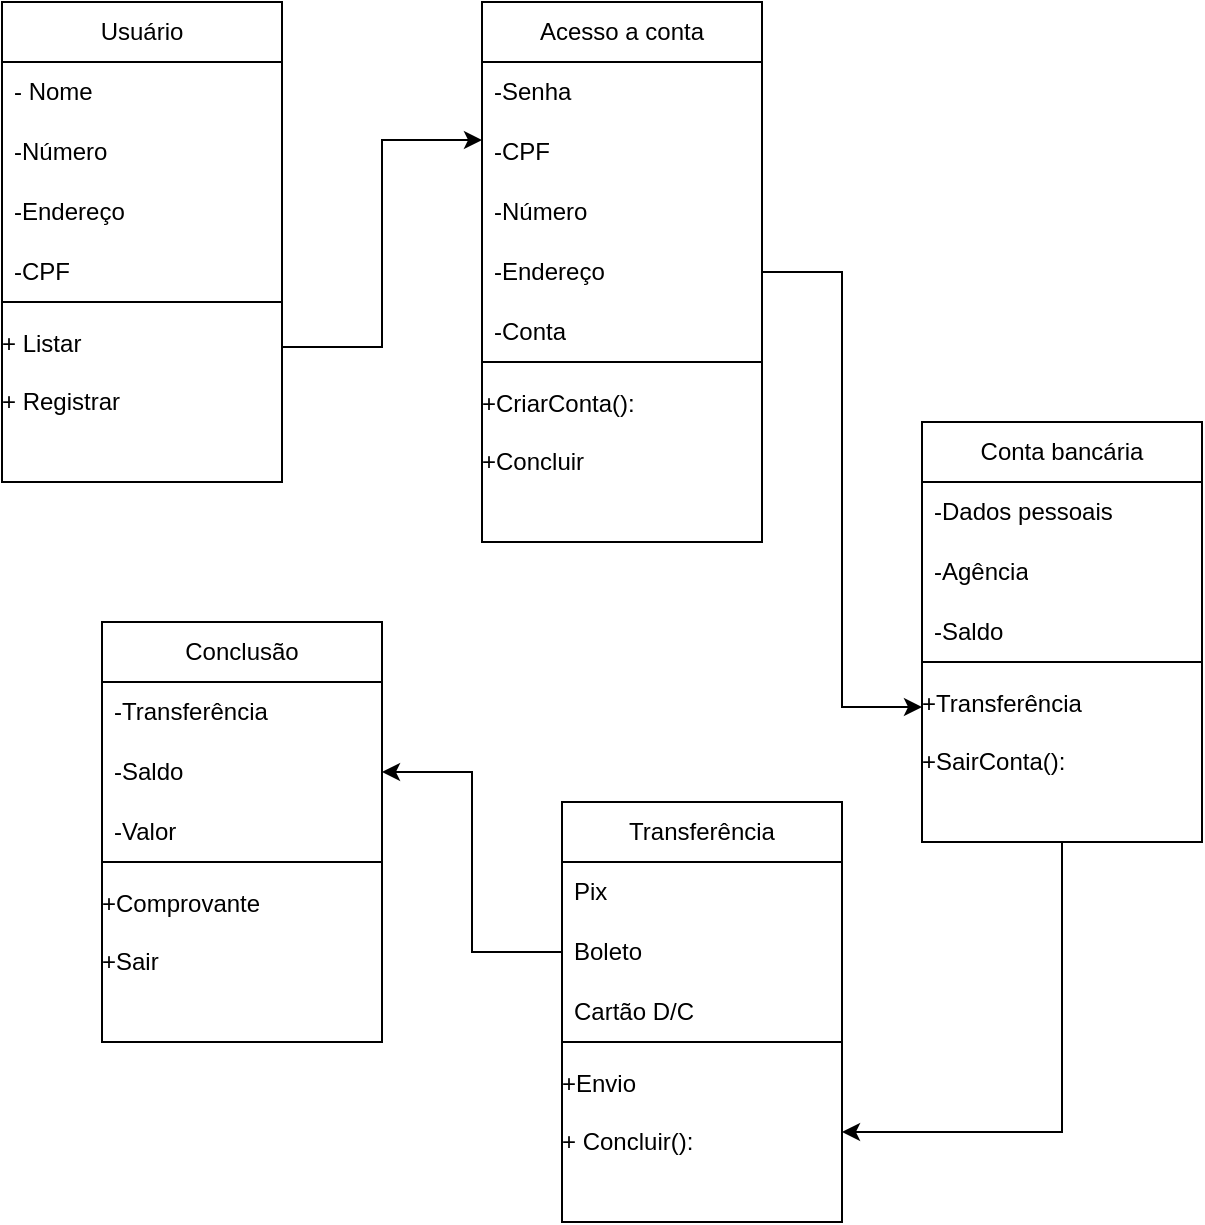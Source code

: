 <mxfile version="27.1.1">
  <diagram name="Página-1" id="V5g8u9qtXLVXEl-YoABd">
    <mxGraphModel dx="1426" dy="733" grid="1" gridSize="10" guides="1" tooltips="1" connect="1" arrows="1" fold="1" page="1" pageScale="1" pageWidth="827" pageHeight="1169" math="0" shadow="0">
      <root>
        <mxCell id="0" />
        <mxCell id="1" parent="0" />
        <mxCell id="dAilp7z7lTu_r-aGpdKD-1" value="Usuário" style="swimlane;fontStyle=0;childLayout=stackLayout;horizontal=1;startSize=30;horizontalStack=0;resizeParent=1;resizeParentMax=0;resizeLast=0;collapsible=1;marginBottom=0;whiteSpace=wrap;html=1;" vertex="1" parent="1">
          <mxGeometry x="80" y="90" width="140" height="240" as="geometry" />
        </mxCell>
        <mxCell id="dAilp7z7lTu_r-aGpdKD-2" value="- Nome" style="text;strokeColor=none;fillColor=none;align=left;verticalAlign=middle;spacingLeft=4;spacingRight=4;overflow=hidden;points=[[0,0.5],[1,0.5]];portConstraint=eastwest;rotatable=0;whiteSpace=wrap;html=1;" vertex="1" parent="dAilp7z7lTu_r-aGpdKD-1">
          <mxGeometry y="30" width="140" height="30" as="geometry" />
        </mxCell>
        <mxCell id="dAilp7z7lTu_r-aGpdKD-3" value="-Número" style="text;strokeColor=none;fillColor=none;align=left;verticalAlign=middle;spacingLeft=4;spacingRight=4;overflow=hidden;points=[[0,0.5],[1,0.5]];portConstraint=eastwest;rotatable=0;whiteSpace=wrap;html=1;" vertex="1" parent="dAilp7z7lTu_r-aGpdKD-1">
          <mxGeometry y="60" width="140" height="30" as="geometry" />
        </mxCell>
        <mxCell id="dAilp7z7lTu_r-aGpdKD-4" value="-Endereço" style="text;strokeColor=none;fillColor=none;align=left;verticalAlign=middle;spacingLeft=4;spacingRight=4;overflow=hidden;points=[[0,0.5],[1,0.5]];portConstraint=eastwest;rotatable=0;whiteSpace=wrap;html=1;" vertex="1" parent="dAilp7z7lTu_r-aGpdKD-1">
          <mxGeometry y="90" width="140" height="30" as="geometry" />
        </mxCell>
        <mxCell id="dAilp7z7lTu_r-aGpdKD-34" value="-CPF" style="text;strokeColor=none;fillColor=none;align=left;verticalAlign=middle;spacingLeft=4;spacingRight=4;overflow=hidden;points=[[0,0.5],[1,0.5]];portConstraint=eastwest;rotatable=0;whiteSpace=wrap;html=1;" vertex="1" parent="dAilp7z7lTu_r-aGpdKD-1">
          <mxGeometry y="120" width="140" height="30" as="geometry" />
        </mxCell>
        <mxCell id="dAilp7z7lTu_r-aGpdKD-32" value="&lt;div&gt;&lt;br&gt;&lt;/div&gt;&lt;div&gt;+ Listar&lt;/div&gt;&lt;div&gt;&lt;br&gt;&lt;/div&gt;&lt;div&gt;+ Registrar&lt;/div&gt;" style="verticalAlign=top;align=left;overflow=fill;html=1;whiteSpace=wrap;" vertex="1" parent="dAilp7z7lTu_r-aGpdKD-1">
          <mxGeometry y="150" width="140" height="90" as="geometry" />
        </mxCell>
        <mxCell id="dAilp7z7lTu_r-aGpdKD-39" style="edgeStyle=orthogonalEdgeStyle;rounded=0;orthogonalLoop=1;jettySize=auto;html=1;exitX=0.5;exitY=1;exitDx=0;exitDy=0;entryX=1;entryY=0.5;entryDx=0;entryDy=0;" edge="1" parent="1" source="dAilp7z7lTu_r-aGpdKD-5" target="dAilp7z7lTu_r-aGpdKD-33">
          <mxGeometry relative="1" as="geometry" />
        </mxCell>
        <mxCell id="dAilp7z7lTu_r-aGpdKD-5" value="Conta bancária" style="swimlane;fontStyle=0;childLayout=stackLayout;horizontal=1;startSize=30;horizontalStack=0;resizeParent=1;resizeParentMax=0;resizeLast=0;collapsible=1;marginBottom=0;whiteSpace=wrap;html=1;" vertex="1" parent="1">
          <mxGeometry x="540" y="300" width="140" height="210" as="geometry" />
        </mxCell>
        <mxCell id="dAilp7z7lTu_r-aGpdKD-6" value="-Dados pessoais" style="text;strokeColor=none;fillColor=none;align=left;verticalAlign=middle;spacingLeft=4;spacingRight=4;overflow=hidden;points=[[0,0.5],[1,0.5]];portConstraint=eastwest;rotatable=0;whiteSpace=wrap;html=1;" vertex="1" parent="dAilp7z7lTu_r-aGpdKD-5">
          <mxGeometry y="30" width="140" height="30" as="geometry" />
        </mxCell>
        <mxCell id="dAilp7z7lTu_r-aGpdKD-7" value="-Agência" style="text;strokeColor=none;fillColor=none;align=left;verticalAlign=middle;spacingLeft=4;spacingRight=4;overflow=hidden;points=[[0,0.5],[1,0.5]];portConstraint=eastwest;rotatable=0;whiteSpace=wrap;html=1;" vertex="1" parent="dAilp7z7lTu_r-aGpdKD-5">
          <mxGeometry y="60" width="140" height="30" as="geometry" />
        </mxCell>
        <mxCell id="dAilp7z7lTu_r-aGpdKD-8" value="-Saldo" style="text;strokeColor=none;fillColor=none;align=left;verticalAlign=middle;spacingLeft=4;spacingRight=4;overflow=hidden;points=[[0,0.5],[1,0.5]];portConstraint=eastwest;rotatable=0;whiteSpace=wrap;html=1;" vertex="1" parent="dAilp7z7lTu_r-aGpdKD-5">
          <mxGeometry y="90" width="140" height="30" as="geometry" />
        </mxCell>
        <mxCell id="dAilp7z7lTu_r-aGpdKD-31" value="&lt;div&gt;&lt;br&gt;&lt;/div&gt;&lt;div&gt;+Transferência&lt;/div&gt;&lt;div&gt;&lt;br&gt;&lt;/div&gt;&lt;div&gt;+SairConta():&lt;/div&gt;" style="verticalAlign=top;align=left;overflow=fill;html=1;whiteSpace=wrap;" vertex="1" parent="dAilp7z7lTu_r-aGpdKD-5">
          <mxGeometry y="120" width="140" height="90" as="geometry" />
        </mxCell>
        <mxCell id="dAilp7z7lTu_r-aGpdKD-9" value="Transferência" style="swimlane;fontStyle=0;childLayout=stackLayout;horizontal=1;startSize=30;horizontalStack=0;resizeParent=1;resizeParentMax=0;resizeLast=0;collapsible=1;marginBottom=0;whiteSpace=wrap;html=1;" vertex="1" parent="1">
          <mxGeometry x="360" y="490" width="140" height="210" as="geometry" />
        </mxCell>
        <mxCell id="dAilp7z7lTu_r-aGpdKD-10" value="Pix" style="text;strokeColor=none;fillColor=none;align=left;verticalAlign=middle;spacingLeft=4;spacingRight=4;overflow=hidden;points=[[0,0.5],[1,0.5]];portConstraint=eastwest;rotatable=0;whiteSpace=wrap;html=1;" vertex="1" parent="dAilp7z7lTu_r-aGpdKD-9">
          <mxGeometry y="30" width="140" height="30" as="geometry" />
        </mxCell>
        <mxCell id="dAilp7z7lTu_r-aGpdKD-11" value="Boleto" style="text;strokeColor=none;fillColor=none;align=left;verticalAlign=middle;spacingLeft=4;spacingRight=4;overflow=hidden;points=[[0,0.5],[1,0.5]];portConstraint=eastwest;rotatable=0;whiteSpace=wrap;html=1;" vertex="1" parent="dAilp7z7lTu_r-aGpdKD-9">
          <mxGeometry y="60" width="140" height="30" as="geometry" />
        </mxCell>
        <mxCell id="dAilp7z7lTu_r-aGpdKD-12" value="Cartão D/C" style="text;strokeColor=none;fillColor=none;align=left;verticalAlign=middle;spacingLeft=4;spacingRight=4;overflow=hidden;points=[[0,0.5],[1,0.5]];portConstraint=eastwest;rotatable=0;whiteSpace=wrap;html=1;" vertex="1" parent="dAilp7z7lTu_r-aGpdKD-9">
          <mxGeometry y="90" width="140" height="30" as="geometry" />
        </mxCell>
        <mxCell id="dAilp7z7lTu_r-aGpdKD-33" value="&lt;div&gt;&lt;br&gt;&lt;/div&gt;&lt;div&gt;+Envio&lt;/div&gt;&lt;div&gt;&lt;br&gt;&lt;/div&gt;&lt;div&gt;+ Concluir():&lt;/div&gt;" style="verticalAlign=top;align=left;overflow=fill;html=1;whiteSpace=wrap;" vertex="1" parent="dAilp7z7lTu_r-aGpdKD-9">
          <mxGeometry y="120" width="140" height="90" as="geometry" />
        </mxCell>
        <mxCell id="dAilp7z7lTu_r-aGpdKD-13" value="Conclusão" style="swimlane;fontStyle=0;childLayout=stackLayout;horizontal=1;startSize=30;horizontalStack=0;resizeParent=1;resizeParentMax=0;resizeLast=0;collapsible=1;marginBottom=0;whiteSpace=wrap;html=1;" vertex="1" parent="1">
          <mxGeometry x="130" y="400" width="140" height="210" as="geometry" />
        </mxCell>
        <mxCell id="dAilp7z7lTu_r-aGpdKD-14" value="-Transferência" style="text;strokeColor=none;fillColor=none;align=left;verticalAlign=middle;spacingLeft=4;spacingRight=4;overflow=hidden;points=[[0,0.5],[1,0.5]];portConstraint=eastwest;rotatable=0;whiteSpace=wrap;html=1;" vertex="1" parent="dAilp7z7lTu_r-aGpdKD-13">
          <mxGeometry y="30" width="140" height="30" as="geometry" />
        </mxCell>
        <mxCell id="dAilp7z7lTu_r-aGpdKD-15" value="-Saldo" style="text;strokeColor=none;fillColor=none;align=left;verticalAlign=middle;spacingLeft=4;spacingRight=4;overflow=hidden;points=[[0,0.5],[1,0.5]];portConstraint=eastwest;rotatable=0;whiteSpace=wrap;html=1;" vertex="1" parent="dAilp7z7lTu_r-aGpdKD-13">
          <mxGeometry y="60" width="140" height="30" as="geometry" />
        </mxCell>
        <mxCell id="dAilp7z7lTu_r-aGpdKD-16" value="-Valor" style="text;strokeColor=none;fillColor=none;align=left;verticalAlign=middle;spacingLeft=4;spacingRight=4;overflow=hidden;points=[[0,0.5],[1,0.5]];portConstraint=eastwest;rotatable=0;whiteSpace=wrap;html=1;" vertex="1" parent="dAilp7z7lTu_r-aGpdKD-13">
          <mxGeometry y="90" width="140" height="30" as="geometry" />
        </mxCell>
        <mxCell id="dAilp7z7lTu_r-aGpdKD-26" value="&lt;div&gt;&lt;br&gt;&lt;/div&gt;&lt;div&gt;+Comprovante&lt;/div&gt;&lt;div&gt;&lt;br&gt;&lt;/div&gt;&lt;div&gt;+Sair&lt;/div&gt;" style="verticalAlign=top;align=left;overflow=fill;html=1;whiteSpace=wrap;" vertex="1" parent="dAilp7z7lTu_r-aGpdKD-13">
          <mxGeometry y="120" width="140" height="90" as="geometry" />
        </mxCell>
        <mxCell id="dAilp7z7lTu_r-aGpdKD-17" value="Acesso a conta" style="swimlane;fontStyle=0;childLayout=stackLayout;horizontal=1;startSize=30;horizontalStack=0;resizeParent=1;resizeParentMax=0;resizeLast=0;collapsible=1;marginBottom=0;whiteSpace=wrap;html=1;" vertex="1" parent="1">
          <mxGeometry x="320" y="90" width="140" height="270" as="geometry" />
        </mxCell>
        <mxCell id="dAilp7z7lTu_r-aGpdKD-18" value="-Senha" style="text;strokeColor=none;fillColor=none;align=left;verticalAlign=middle;spacingLeft=4;spacingRight=4;overflow=hidden;points=[[0,0.5],[1,0.5]];portConstraint=eastwest;rotatable=0;whiteSpace=wrap;html=1;" vertex="1" parent="dAilp7z7lTu_r-aGpdKD-17">
          <mxGeometry y="30" width="140" height="30" as="geometry" />
        </mxCell>
        <mxCell id="dAilp7z7lTu_r-aGpdKD-19" value="-CPF" style="text;strokeColor=none;fillColor=none;align=left;verticalAlign=middle;spacingLeft=4;spacingRight=4;overflow=hidden;points=[[0,0.5],[1,0.5]];portConstraint=eastwest;rotatable=0;whiteSpace=wrap;html=1;" vertex="1" parent="dAilp7z7lTu_r-aGpdKD-17">
          <mxGeometry y="60" width="140" height="30" as="geometry" />
        </mxCell>
        <mxCell id="dAilp7z7lTu_r-aGpdKD-20" value="-Número" style="text;strokeColor=none;fillColor=none;align=left;verticalAlign=middle;spacingLeft=4;spacingRight=4;overflow=hidden;points=[[0,0.5],[1,0.5]];portConstraint=eastwest;rotatable=0;whiteSpace=wrap;html=1;" vertex="1" parent="dAilp7z7lTu_r-aGpdKD-17">
          <mxGeometry y="90" width="140" height="30" as="geometry" />
        </mxCell>
        <mxCell id="dAilp7z7lTu_r-aGpdKD-35" value="-Endereço" style="text;strokeColor=none;fillColor=none;align=left;verticalAlign=middle;spacingLeft=4;spacingRight=4;overflow=hidden;points=[[0,0.5],[1,0.5]];portConstraint=eastwest;rotatable=0;whiteSpace=wrap;html=1;" vertex="1" parent="dAilp7z7lTu_r-aGpdKD-17">
          <mxGeometry y="120" width="140" height="30" as="geometry" />
        </mxCell>
        <mxCell id="dAilp7z7lTu_r-aGpdKD-36" value="-Conta" style="text;strokeColor=none;fillColor=none;align=left;verticalAlign=middle;spacingLeft=4;spacingRight=4;overflow=hidden;points=[[0,0.5],[1,0.5]];portConstraint=eastwest;rotatable=0;whiteSpace=wrap;html=1;" vertex="1" parent="dAilp7z7lTu_r-aGpdKD-17">
          <mxGeometry y="150" width="140" height="30" as="geometry" />
        </mxCell>
        <mxCell id="dAilp7z7lTu_r-aGpdKD-25" value="&lt;div&gt;&lt;br&gt;&lt;/div&gt;&lt;div&gt;+CriarConta():&lt;/div&gt;&lt;div&gt;&lt;br&gt;&lt;/div&gt;&lt;div&gt;+Concluir&lt;/div&gt;" style="verticalAlign=top;align=left;overflow=fill;html=1;whiteSpace=wrap;" vertex="1" parent="dAilp7z7lTu_r-aGpdKD-17">
          <mxGeometry y="180" width="140" height="90" as="geometry" />
        </mxCell>
        <mxCell id="dAilp7z7lTu_r-aGpdKD-37" style="edgeStyle=orthogonalEdgeStyle;rounded=0;orthogonalLoop=1;jettySize=auto;html=1;exitX=1;exitY=0.25;exitDx=0;exitDy=0;entryX=0;entryY=0.3;entryDx=0;entryDy=0;entryPerimeter=0;" edge="1" parent="1" source="dAilp7z7lTu_r-aGpdKD-32" target="dAilp7z7lTu_r-aGpdKD-19">
          <mxGeometry relative="1" as="geometry" />
        </mxCell>
        <mxCell id="dAilp7z7lTu_r-aGpdKD-38" style="edgeStyle=orthogonalEdgeStyle;rounded=0;orthogonalLoop=1;jettySize=auto;html=1;exitX=1;exitY=0.5;exitDx=0;exitDy=0;entryX=0;entryY=0.25;entryDx=0;entryDy=0;" edge="1" parent="1" source="dAilp7z7lTu_r-aGpdKD-35" target="dAilp7z7lTu_r-aGpdKD-31">
          <mxGeometry relative="1" as="geometry" />
        </mxCell>
        <mxCell id="dAilp7z7lTu_r-aGpdKD-40" style="edgeStyle=orthogonalEdgeStyle;rounded=0;orthogonalLoop=1;jettySize=auto;html=1;exitX=0;exitY=0.5;exitDx=0;exitDy=0;" edge="1" parent="1" source="dAilp7z7lTu_r-aGpdKD-11" target="dAilp7z7lTu_r-aGpdKD-15">
          <mxGeometry relative="1" as="geometry" />
        </mxCell>
      </root>
    </mxGraphModel>
  </diagram>
</mxfile>
